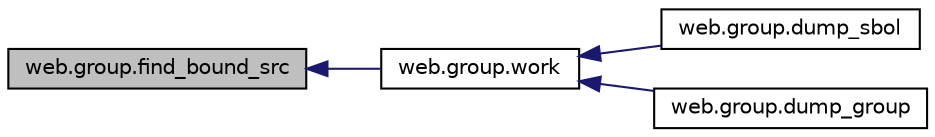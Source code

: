 digraph "web.group.find_bound_src"
{
  edge [fontname="Helvetica",fontsize="10",labelfontname="Helvetica",labelfontsize="10"];
  node [fontname="Helvetica",fontsize="10",shape=record];
  rankdir="LR";
  Node1 [label="web.group.find_bound_src",height=0.2,width=0.4,color="black", fillcolor="grey75", style="filled" fontcolor="black"];
  Node1 -> Node2 [dir="back",color="midnightblue",fontsize="10",style="solid",fontname="Helvetica"];
  Node2 [label="web.group.work",height=0.2,width=0.4,color="black", fillcolor="white", style="filled",URL="$namespaceweb_1_1group.html#a8b2f16691c1fcd46dcaeb6caf126b83c"];
  Node2 -> Node3 [dir="back",color="midnightblue",fontsize="10",style="solid",fontname="Helvetica"];
  Node3 [label="web.group.dump_sbol",height=0.2,width=0.4,color="black", fillcolor="white", style="filled",URL="$namespaceweb_1_1group.html#ae87ef9f3d260d26fabcbb93d7a4348af"];
  Node2 -> Node4 [dir="back",color="midnightblue",fontsize="10",style="solid",fontname="Helvetica"];
  Node4 [label="web.group.dump_group",height=0.2,width=0.4,color="black", fillcolor="white", style="filled",URL="$namespaceweb_1_1group.html#aefc373ecaa83f866c9a8f59a8c33db7a"];
}

